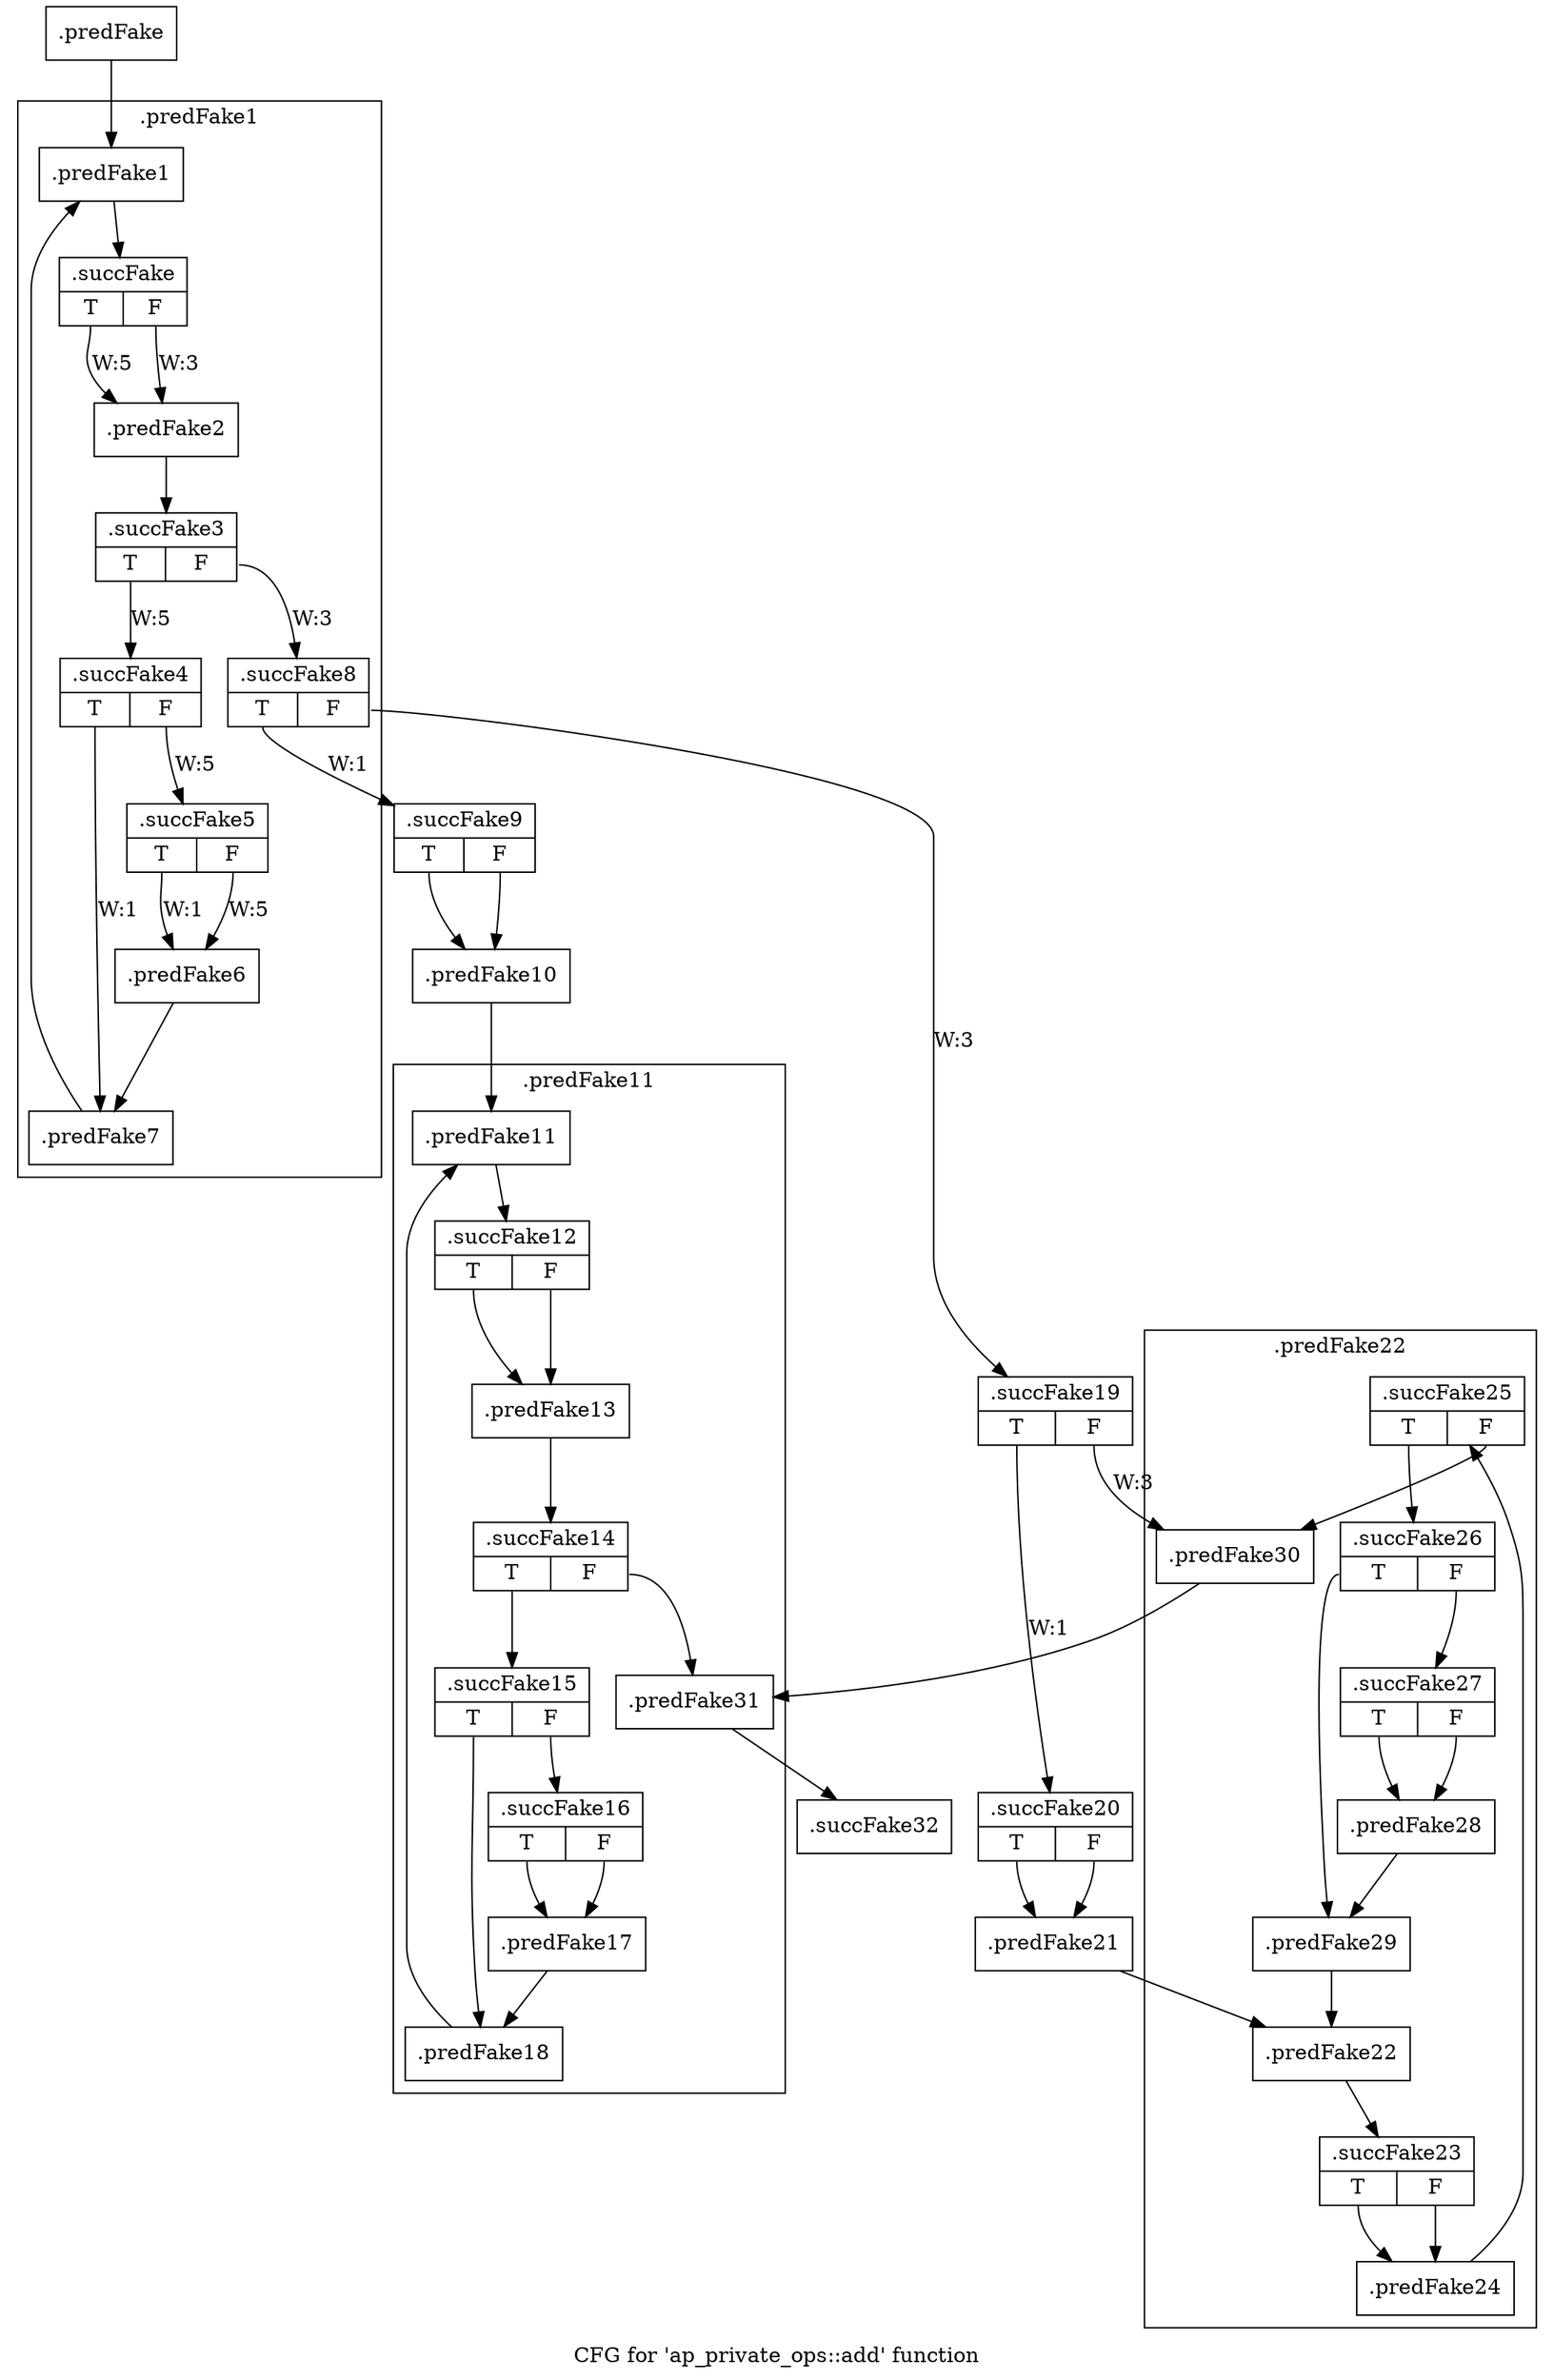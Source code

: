 digraph "CFG for 'ap_private_ops::add' function" {
	label="CFG for 'ap_private_ops::add' function";

	Node0x5f1b200 [shape=record,filename="",linenumber="",label="{.predFake}"];
	Node0x5f1b200 -> Node0x5f1b880[ callList="" memoryops="" filename="/mnt/xilinx/Vitis_HLS/2021.2/include/etc/ap_private.h" execusionnum="2"];
	Node0x62f9e20 [shape=record,filename="/mnt/xilinx/Vitis_HLS/2021.2/include/etc/ap_private.h",linenumber="594",label="{.succFake8|{<s0>T|<s1>F}}"];
	Node0x62f9e20:s0 -> Node0x62f9ed0[label="W:1" callList="" memoryops="" filename="/mnt/xilinx/Vitis_HLS/2021.2/include/etc/ap_private.h" execusionnum="0"];
	Node0x62f9e20:s1 -> Node0x62fa650[label="W:3" callList="" memoryops="" filename="/mnt/xilinx/Vitis_HLS/2021.2/include/etc/ap_private.h" execusionnum="2"];
	Node0x62f9ed0 [shape=record,filename="/mnt/xilinx/Vitis_HLS/2021.2/include/etc/ap_private.h",linenumber="595",label="{.succFake9|{<s0>T|<s1>F}}"];
	Node0x62f9ed0:s0 -> Node0x5f1bc40[ callList="" memoryops="" filename="/mnt/xilinx/Vitis_HLS/2021.2/include/etc/ap_private.h" execusionnum="0"];
	Node0x62f9ed0:s1 -> Node0x5f1bc40;
	Node0x5f1bc40 [shape=record,filename="/mnt/xilinx/Vitis_HLS/2021.2/include/etc/ap_private.h",linenumber="595",label="{.predFake10}"];
	Node0x5f1bc40 -> Node0x5f1bc90[ callList="" memoryops="" filename="/mnt/xilinx/Vitis_HLS/2021.2/include/etc/ap_private.h" execusionnum="0"];
	Node0x62fa650 [shape=record,filename="/mnt/xilinx/Vitis_HLS/2021.2/include/etc/ap_private.h",linenumber="601",label="{.succFake19|{<s0>T|<s1>F}}"];
	Node0x62fa650:s0 -> Node0x62fa730[label="W:1" callList="" memoryops="" filename="/mnt/xilinx/Vitis_HLS/2021.2/include/etc/ap_private.h" execusionnum="0"];
	Node0x62fa650:s1 -> Node0x5f1c410[label="W:3"];
	Node0x62fa730 [shape=record,filename="/mnt/xilinx/Vitis_HLS/2021.2/include/etc/ap_private.h",linenumber="602",label="{.succFake20|{<s0>T|<s1>F}}"];
	Node0x62fa730:s0 -> Node0x5f1c0a0[ callList="" memoryops="" filename="/mnt/xilinx/Vitis_HLS/2021.2/include/etc/ap_private.h" execusionnum="0"];
	Node0x62fa730:s1 -> Node0x5f1c0a0;
	Node0x5f1c0a0 [shape=record,filename="/mnt/xilinx/Vitis_HLS/2021.2/include/etc/ap_private.h",linenumber="602",label="{.predFake21}"];
	Node0x5f1c0a0 -> Node0x5f1c0f0[ callList="" memoryops="" filename="/mnt/xilinx/Vitis_HLS/2021.2/include/etc/ap_private.h" execusionnum="0"];
	Node0x5f1c410 [shape=record,filename="",linenumber="",label="{.predFake30}"];
	Node0x5f1c410 -> Node0x5f1c460[ callList="" memoryops="" filename="" execusionnum="0"];
	Node0x5f1c460 [shape=record,filename="/mnt/xilinx/Vitis_HLS/2021.2/include/etc/ap_private.h",linenumber="609",label="{.predFake31}"];
	Node0x5f1c460 -> Node0x62fb310[ callList="" memoryops="" filename="/mnt/xilinx/Vitis_HLS/2021.2/include/etc/ap_private.h" execusionnum="0"];
	Node0x62fb310 [shape=record,filename="/mnt/xilinx/Vitis_HLS/2021.2/include/etc/ap_private.h",linenumber="609",label="{.succFake32}"];
subgraph cluster_0 {
	label=".predFake11";
	tripcount="0";
	invocationtime="-1";

	Node0x5f1bc90 [shape=record,filename="/mnt/xilinx/Vitis_HLS/2021.2/include/etc/ap_private.h",linenumber="596",label="{.predFake11}"];
	Node0x5f1bc90 -> Node0x62f9180[ callList="" memoryops="" filename="/mnt/xilinx/Vitis_HLS/2021.2/include/etc/ap_private.h" execusionnum="0"];
	Node0x5f1bd30 [shape=record,filename="/mnt/xilinx/Vitis_HLS/2021.2/include/etc/ap_private.h",linenumber="596",label="{.predFake13}"];
	Node0x5f1bd30 -> Node0x62fa2e0[ callList="" memoryops="" filename="/mnt/xilinx/Vitis_HLS/2021.2/include/etc/ap_private.h" execusionnum="0"];
	Node0x5f1be70 [shape=record,filename="/mnt/xilinx/Vitis_HLS/2021.2/include/etc/ap_private.h",linenumber="599",label="{.predFake17}"];
	Node0x5f1be70 -> Node0x5f1bec0[ callList="" memoryops="" filename="/mnt/xilinx/Vitis_HLS/2021.2/include/etc/ap_private.h" execusionnum="0"];
	Node0x5f1bec0 [shape=record,filename="/mnt/xilinx/Vitis_HLS/2021.2/include/etc/ap_private.h",linenumber="599",label="{.predFake18}"];
	Node0x5f1bec0 -> Node0x5f1bc90[ callList="" memoryops="" filename="/mnt/xilinx/Vitis_HLS/2021.2/include/etc/ap_private.h" execusionnum="0"];
	Node0x62f9180 [shape=record,filename="/mnt/xilinx/Vitis_HLS/2021.2/include/etc/ap_private.h",linenumber="596",label="{.succFake12|{<s0>T|<s1>F}}"];
	Node0x62f9180:s0 -> Node0x5f1bd30[ callList="" memoryops="" filename="/mnt/xilinx/Vitis_HLS/2021.2/include/etc/ap_private.h" execusionnum="0"];
	Node0x62f9180:s1 -> Node0x5f1bd30;
	Node0x62fa2e0 [shape=record,filename="/mnt/xilinx/Vitis_HLS/2021.2/include/etc/ap_private.h",linenumber="596",label="{.succFake14|{<s0>T|<s1>F}}"];
	Node0x62fa2e0:s0 -> Node0x62fa390[ callList="" memoryops="" filename="/mnt/xilinx/Vitis_HLS/2021.2/include/etc/ap_private.h" execusionnum="0"];
	Node0x62fa2e0:s1 -> Node0x5f1c460[ callList="" memoryops="" filename="/mnt/xilinx/Vitis_HLS/2021.2/include/etc/ap_private.h" execusionnum="0"];
	Node0x62fa390 [shape=record,filename="/mnt/xilinx/Vitis_HLS/2021.2/include/etc/ap_private.h",linenumber="599",label="{.succFake15|{<s0>T|<s1>F}}"];
	Node0x62fa390:s0 -> Node0x5f1bec0;
	Node0x62fa390:s1 -> Node0x62fa440[ callList="" memoryops="" filename="/mnt/xilinx/Vitis_HLS/2021.2/include/etc/ap_private.h" execusionnum="0"];
	Node0x62fa440 [shape=record,filename="/mnt/xilinx/Vitis_HLS/2021.2/include/etc/ap_private.h",linenumber="599",label="{.succFake16|{<s0>T|<s1>F}}"];
	Node0x62fa440:s0 -> Node0x5f1be70[ callList="" memoryops="" filename="/mnt/xilinx/Vitis_HLS/2021.2/include/etc/ap_private.h" execusionnum="0"];
	Node0x62fa440:s1 -> Node0x5f1be70;
}
subgraph cluster_1 {
	label=".predFake22";
	tripcount="0";
	invocationtime="-1";

	Node0x5f1c0f0 [shape=record,filename="/mnt/xilinx/Vitis_HLS/2021.2/include/etc/ap_private.h",linenumber="603",label="{.predFake22}"];
	Node0x5f1c0f0 -> Node0x62f91d0[ callList="" memoryops="" filename="/mnt/xilinx/Vitis_HLS/2021.2/include/etc/ap_private.h" execusionnum="0"];
	Node0x5f1c190 [shape=record,filename="/mnt/xilinx/Vitis_HLS/2021.2/include/etc/ap_private.h",linenumber="603",label="{.predFake24}"];
	Node0x5f1c190 -> Node0x62fad20[ callList="" memoryops="" filename="/mnt/xilinx/Vitis_HLS/2021.2/include/etc/ap_private.h" execusionnum="0"];
	Node0x5f1c2d0 [shape=record,filename="/mnt/xilinx/Vitis_HLS/2021.2/include/etc/ap_private.h",linenumber="606",label="{.predFake28}"];
	Node0x5f1c2d0 -> Node0x5f1c320[ callList="" memoryops="" filename="/mnt/xilinx/Vitis_HLS/2021.2/include/etc/ap_private.h" execusionnum="0"];
	Node0x5f1c320 [shape=record,filename="/mnt/xilinx/Vitis_HLS/2021.2/include/etc/ap_private.h",linenumber="606",label="{.predFake29}"];
	Node0x5f1c320 -> Node0x5f1c0f0[ callList="" memoryops="" filename="/mnt/xilinx/Vitis_HLS/2021.2/include/etc/ap_private.h" execusionnum="0"];
	Node0x62f91d0 [shape=record,filename="/mnt/xilinx/Vitis_HLS/2021.2/include/etc/ap_private.h",linenumber="603",label="{.succFake23|{<s0>T|<s1>F}}"];
	Node0x62f91d0:s0 -> Node0x5f1c190[ callList="" memoryops="" filename="/mnt/xilinx/Vitis_HLS/2021.2/include/etc/ap_private.h" execusionnum="0"];
	Node0x62f91d0:s1 -> Node0x5f1c190;
	Node0x62fad20 [shape=record,filename="/mnt/xilinx/Vitis_HLS/2021.2/include/etc/ap_private.h",linenumber="603",label="{.succFake25|{<s0>T|<s1>F}}"];
	Node0x62fad20:s0 -> Node0x62fadd0[ callList="" memoryops="" filename="/mnt/xilinx/Vitis_HLS/2021.2/include/etc/ap_private.h" execusionnum="0"];
	Node0x62fad20:s1 -> Node0x5f1c410[ callList="" memoryops="" filename="/mnt/xilinx/Vitis_HLS/2021.2/include/etc/ap_private.h" execusionnum="0"];
	Node0x62fadd0 [shape=record,filename="/mnt/xilinx/Vitis_HLS/2021.2/include/etc/ap_private.h",linenumber="606",label="{.succFake26|{<s0>T|<s1>F}}"];
	Node0x62fadd0:s0 -> Node0x5f1c320;
	Node0x62fadd0:s1 -> Node0x62fae80[ callList="" memoryops="" filename="/mnt/xilinx/Vitis_HLS/2021.2/include/etc/ap_private.h" execusionnum="0"];
	Node0x62fae80 [shape=record,filename="/mnt/xilinx/Vitis_HLS/2021.2/include/etc/ap_private.h",linenumber="606",label="{.succFake27|{<s0>T|<s1>F}}"];
	Node0x62fae80:s0 -> Node0x5f1c2d0[ callList="" memoryops="" filename="/mnt/xilinx/Vitis_HLS/2021.2/include/etc/ap_private.h" execusionnum="0"];
	Node0x62fae80:s1 -> Node0x5f1c2d0;
}
subgraph cluster_2 {
	label=".predFake1";
	tripcount="4";
	invocationtime="2";

	Node0x5f1b880 [shape=record,filename="/mnt/xilinx/Vitis_HLS/2021.2/include/etc/ap_private.h",linenumber="588",label="{.predFake1}"];
	Node0x5f1b880 -> Node0x62f9220[ callList="" memoryops="" filename="/mnt/xilinx/Vitis_HLS/2021.2/include/etc/ap_private.h" execusionnum="6"];
	Node0x5f1b920 [shape=record,filename="/mnt/xilinx/Vitis_HLS/2021.2/include/etc/ap_private.h",linenumber="588",label="{.predFake2}"];
	Node0x5f1b920 -> Node0x62f9990[ callList="" memoryops="" filename="/mnt/xilinx/Vitis_HLS/2021.2/include/etc/ap_private.h" execusionnum="6"];
	Node0x5f1ba60 [shape=record,filename="/mnt/xilinx/Vitis_HLS/2021.2/include/etc/ap_private.h",linenumber="592",label="{.predFake6}"];
	Node0x5f1ba60 -> Node0x5f1bab0[ callList="" memoryops="" filename="/mnt/xilinx/Vitis_HLS/2021.2/include/etc/ap_private.h" execusionnum="4"];
	Node0x5f1bab0 [shape=record,filename="/mnt/xilinx/Vitis_HLS/2021.2/include/etc/ap_private.h",linenumber="592",label="{.predFake7}"];
	Node0x5f1bab0 -> Node0x5f1b880[ callList="" memoryops="" filename="/mnt/xilinx/Vitis_HLS/2021.2/include/etc/ap_private.h" execusionnum="4"];
	Node0x62f9220 [shape=record,filename="/mnt/xilinx/Vitis_HLS/2021.2/include/etc/ap_private.h",linenumber="588",label="{.succFake|{<s0>T|<s1>F}}"];
	Node0x62f9220:s0 -> Node0x5f1b920[label="W:5" callList="" memoryops="" filename="/mnt/xilinx/Vitis_HLS/2021.2/include/etc/ap_private.h" execusionnum="4"];
	Node0x62f9220:s1 -> Node0x5f1b920[label="W:3"];
	Node0x62f9990 [shape=record,filename="/mnt/xilinx/Vitis_HLS/2021.2/include/etc/ap_private.h",linenumber="588",label="{.succFake3|{<s0>T|<s1>F}}"];
	Node0x62f9990:s0 -> Node0x62f9a40[label="W:5" callList="" memoryops="" filename="/mnt/xilinx/Vitis_HLS/2021.2/include/etc/ap_private.h" execusionnum="4"];
	Node0x62f9990:s1 -> Node0x62f9e20[label="W:3" callList="" memoryops="" filename="/mnt/xilinx/Vitis_HLS/2021.2/include/etc/ap_private.h" execusionnum="2"];
	Node0x62f9a40 [shape=record,filename="/mnt/xilinx/Vitis_HLS/2021.2/include/etc/ap_private.h",linenumber="592",label="{.succFake4|{<s0>T|<s1>F}}"];
	Node0x62f9a40:s0 -> Node0x5f1bab0[label="W:1"];
	Node0x62f9a40:s1 -> Node0x62f9b20[label="W:5" callList="" memoryops="" filename="/mnt/xilinx/Vitis_HLS/2021.2/include/etc/ap_private.h" execusionnum="4"];
	Node0x62f9b20 [shape=record,filename="/mnt/xilinx/Vitis_HLS/2021.2/include/etc/ap_private.h",linenumber="592",label="{.succFake5|{<s0>T|<s1>F}}"];
	Node0x62f9b20:s0 -> Node0x5f1ba60[label="W:1" callList="" memoryops="" filename="/mnt/xilinx/Vitis_HLS/2021.2/include/etc/ap_private.h" execusionnum="0"];
	Node0x62f9b20:s1 -> Node0x5f1ba60[label="W:5"];
}
}
